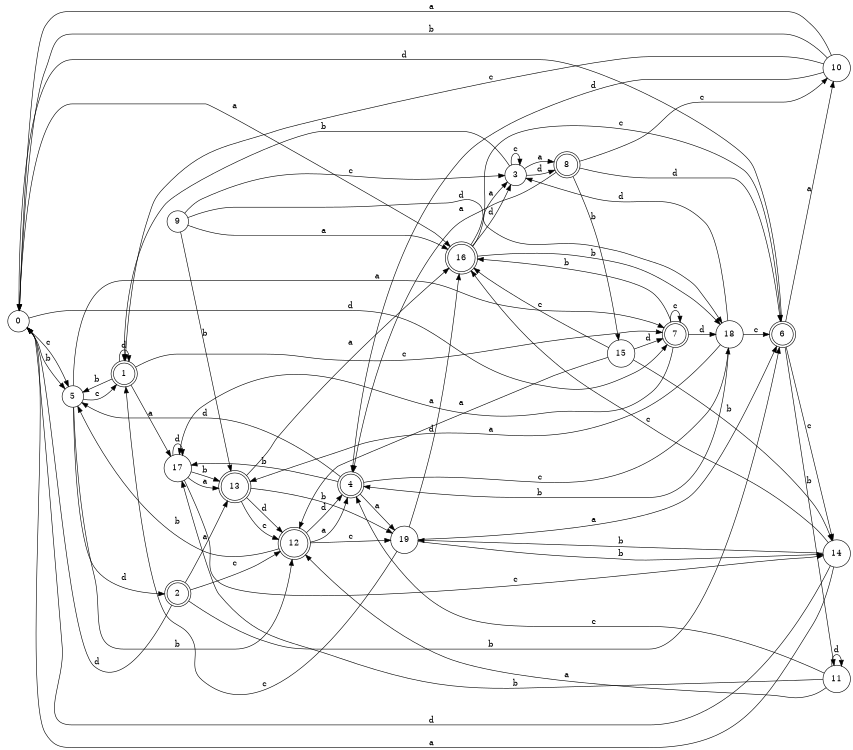 digraph n16_6 {
__start0 [label="" shape="none"];

rankdir=LR;
size="8,5";

s0 [style="filled", color="black", fillcolor="white" shape="circle", label="0"];
s1 [style="rounded,filled", color="black", fillcolor="white" shape="doublecircle", label="1"];
s2 [style="rounded,filled", color="black", fillcolor="white" shape="doublecircle", label="2"];
s3 [style="filled", color="black", fillcolor="white" shape="circle", label="3"];
s4 [style="rounded,filled", color="black", fillcolor="white" shape="doublecircle", label="4"];
s5 [style="filled", color="black", fillcolor="white" shape="circle", label="5"];
s6 [style="rounded,filled", color="black", fillcolor="white" shape="doublecircle", label="6"];
s7 [style="rounded,filled", color="black", fillcolor="white" shape="doublecircle", label="7"];
s8 [style="rounded,filled", color="black", fillcolor="white" shape="doublecircle", label="8"];
s9 [style="filled", color="black", fillcolor="white" shape="circle", label="9"];
s10 [style="filled", color="black", fillcolor="white" shape="circle", label="10"];
s11 [style="filled", color="black", fillcolor="white" shape="circle", label="11"];
s12 [style="rounded,filled", color="black", fillcolor="white" shape="doublecircle", label="12"];
s13 [style="rounded,filled", color="black", fillcolor="white" shape="doublecircle", label="13"];
s14 [style="filled", color="black", fillcolor="white" shape="circle", label="14"];
s15 [style="filled", color="black", fillcolor="white" shape="circle", label="15"];
s16 [style="rounded,filled", color="black", fillcolor="white" shape="doublecircle", label="16"];
s17 [style="filled", color="black", fillcolor="white" shape="circle", label="17"];
s18 [style="filled", color="black", fillcolor="white" shape="circle", label="18"];
s19 [style="filled", color="black", fillcolor="white" shape="circle", label="19"];
s0 -> s16 [label="a"];
s0 -> s5 [label="b"];
s0 -> s5 [label="c"];
s0 -> s7 [label="d"];
s1 -> s17 [label="a"];
s1 -> s5 [label="b"];
s1 -> s7 [label="c"];
s1 -> s1 [label="d"];
s2 -> s13 [label="a"];
s2 -> s6 [label="b"];
s2 -> s12 [label="c"];
s2 -> s0 [label="d"];
s3 -> s8 [label="a"];
s3 -> s1 [label="b"];
s3 -> s3 [label="c"];
s3 -> s8 [label="d"];
s4 -> s19 [label="a"];
s4 -> s17 [label="b"];
s4 -> s18 [label="c"];
s4 -> s5 [label="d"];
s5 -> s7 [label="a"];
s5 -> s12 [label="b"];
s5 -> s1 [label="c"];
s5 -> s2 [label="d"];
s6 -> s10 [label="a"];
s6 -> s11 [label="b"];
s6 -> s14 [label="c"];
s6 -> s0 [label="d"];
s7 -> s17 [label="a"];
s7 -> s16 [label="b"];
s7 -> s7 [label="c"];
s7 -> s18 [label="d"];
s8 -> s4 [label="a"];
s8 -> s15 [label="b"];
s8 -> s10 [label="c"];
s8 -> s6 [label="d"];
s9 -> s16 [label="a"];
s9 -> s13 [label="b"];
s9 -> s3 [label="c"];
s9 -> s18 [label="d"];
s10 -> s0 [label="a"];
s10 -> s0 [label="b"];
s10 -> s1 [label="c"];
s10 -> s4 [label="d"];
s11 -> s12 [label="a"];
s11 -> s17 [label="b"];
s11 -> s4 [label="c"];
s11 -> s11 [label="d"];
s12 -> s4 [label="a"];
s12 -> s5 [label="b"];
s12 -> s19 [label="c"];
s12 -> s4 [label="d"];
s13 -> s16 [label="a"];
s13 -> s19 [label="b"];
s13 -> s12 [label="c"];
s13 -> s12 [label="d"];
s14 -> s0 [label="a"];
s14 -> s19 [label="b"];
s14 -> s16 [label="c"];
s14 -> s0 [label="d"];
s15 -> s12 [label="a"];
s15 -> s14 [label="b"];
s15 -> s16 [label="c"];
s15 -> s7 [label="d"];
s16 -> s3 [label="a"];
s16 -> s18 [label="b"];
s16 -> s6 [label="c"];
s16 -> s3 [label="d"];
s17 -> s13 [label="a"];
s17 -> s13 [label="b"];
s17 -> s14 [label="c"];
s17 -> s17 [label="d"];
s18 -> s13 [label="a"];
s18 -> s4 [label="b"];
s18 -> s6 [label="c"];
s18 -> s3 [label="d"];
s19 -> s6 [label="a"];
s19 -> s14 [label="b"];
s19 -> s1 [label="c"];
s19 -> s16 [label="d"];

}